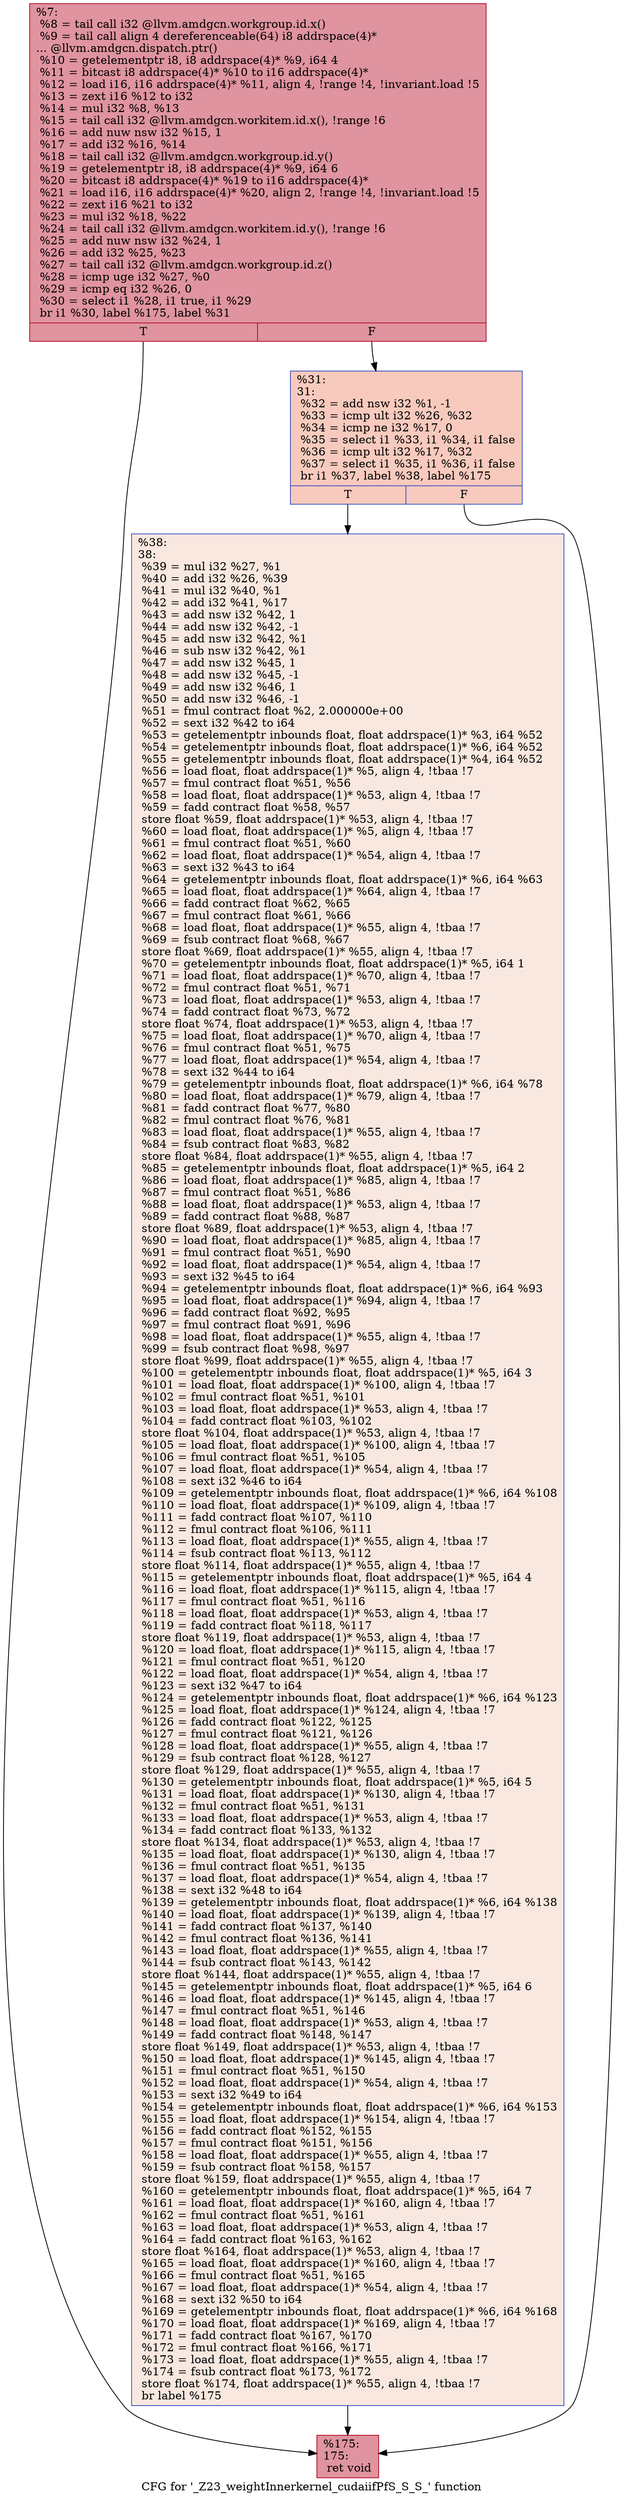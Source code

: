 digraph "CFG for '_Z23_weightInnerkernel_cudaiifPfS_S_S_' function" {
	label="CFG for '_Z23_weightInnerkernel_cudaiifPfS_S_S_' function";

	Node0x4b6f340 [shape=record,color="#b70d28ff", style=filled, fillcolor="#b70d2870",label="{%7:\l  %8 = tail call i32 @llvm.amdgcn.workgroup.id.x()\l  %9 = tail call align 4 dereferenceable(64) i8 addrspace(4)*\l... @llvm.amdgcn.dispatch.ptr()\l  %10 = getelementptr i8, i8 addrspace(4)* %9, i64 4\l  %11 = bitcast i8 addrspace(4)* %10 to i16 addrspace(4)*\l  %12 = load i16, i16 addrspace(4)* %11, align 4, !range !4, !invariant.load !5\l  %13 = zext i16 %12 to i32\l  %14 = mul i32 %8, %13\l  %15 = tail call i32 @llvm.amdgcn.workitem.id.x(), !range !6\l  %16 = add nuw nsw i32 %15, 1\l  %17 = add i32 %16, %14\l  %18 = tail call i32 @llvm.amdgcn.workgroup.id.y()\l  %19 = getelementptr i8, i8 addrspace(4)* %9, i64 6\l  %20 = bitcast i8 addrspace(4)* %19 to i16 addrspace(4)*\l  %21 = load i16, i16 addrspace(4)* %20, align 2, !range !4, !invariant.load !5\l  %22 = zext i16 %21 to i32\l  %23 = mul i32 %18, %22\l  %24 = tail call i32 @llvm.amdgcn.workitem.id.y(), !range !6\l  %25 = add nuw nsw i32 %24, 1\l  %26 = add i32 %25, %23\l  %27 = tail call i32 @llvm.amdgcn.workgroup.id.z()\l  %28 = icmp uge i32 %27, %0\l  %29 = icmp eq i32 %26, 0\l  %30 = select i1 %28, i1 true, i1 %29\l  br i1 %30, label %175, label %31\l|{<s0>T|<s1>F}}"];
	Node0x4b6f340:s0 -> Node0x4b73120;
	Node0x4b6f340:s1 -> Node0x4b731b0;
	Node0x4b731b0 [shape=record,color="#3d50c3ff", style=filled, fillcolor="#ef886b70",label="{%31:\l31:                                               \l  %32 = add nsw i32 %1, -1\l  %33 = icmp ult i32 %26, %32\l  %34 = icmp ne i32 %17, 0\l  %35 = select i1 %33, i1 %34, i1 false\l  %36 = icmp ult i32 %17, %32\l  %37 = select i1 %35, i1 %36, i1 false\l  br i1 %37, label %38, label %175\l|{<s0>T|<s1>F}}"];
	Node0x4b731b0:s0 -> Node0x4b71260;
	Node0x4b731b0:s1 -> Node0x4b73120;
	Node0x4b71260 [shape=record,color="#3d50c3ff", style=filled, fillcolor="#f1ccb870",label="{%38:\l38:                                               \l  %39 = mul i32 %27, %1\l  %40 = add i32 %26, %39\l  %41 = mul i32 %40, %1\l  %42 = add i32 %41, %17\l  %43 = add nsw i32 %42, 1\l  %44 = add nsw i32 %42, -1\l  %45 = add nsw i32 %42, %1\l  %46 = sub nsw i32 %42, %1\l  %47 = add nsw i32 %45, 1\l  %48 = add nsw i32 %45, -1\l  %49 = add nsw i32 %46, 1\l  %50 = add nsw i32 %46, -1\l  %51 = fmul contract float %2, 2.000000e+00\l  %52 = sext i32 %42 to i64\l  %53 = getelementptr inbounds float, float addrspace(1)* %3, i64 %52\l  %54 = getelementptr inbounds float, float addrspace(1)* %6, i64 %52\l  %55 = getelementptr inbounds float, float addrspace(1)* %4, i64 %52\l  %56 = load float, float addrspace(1)* %5, align 4, !tbaa !7\l  %57 = fmul contract float %51, %56\l  %58 = load float, float addrspace(1)* %53, align 4, !tbaa !7\l  %59 = fadd contract float %58, %57\l  store float %59, float addrspace(1)* %53, align 4, !tbaa !7\l  %60 = load float, float addrspace(1)* %5, align 4, !tbaa !7\l  %61 = fmul contract float %51, %60\l  %62 = load float, float addrspace(1)* %54, align 4, !tbaa !7\l  %63 = sext i32 %43 to i64\l  %64 = getelementptr inbounds float, float addrspace(1)* %6, i64 %63\l  %65 = load float, float addrspace(1)* %64, align 4, !tbaa !7\l  %66 = fadd contract float %62, %65\l  %67 = fmul contract float %61, %66\l  %68 = load float, float addrspace(1)* %55, align 4, !tbaa !7\l  %69 = fsub contract float %68, %67\l  store float %69, float addrspace(1)* %55, align 4, !tbaa !7\l  %70 = getelementptr inbounds float, float addrspace(1)* %5, i64 1\l  %71 = load float, float addrspace(1)* %70, align 4, !tbaa !7\l  %72 = fmul contract float %51, %71\l  %73 = load float, float addrspace(1)* %53, align 4, !tbaa !7\l  %74 = fadd contract float %73, %72\l  store float %74, float addrspace(1)* %53, align 4, !tbaa !7\l  %75 = load float, float addrspace(1)* %70, align 4, !tbaa !7\l  %76 = fmul contract float %51, %75\l  %77 = load float, float addrspace(1)* %54, align 4, !tbaa !7\l  %78 = sext i32 %44 to i64\l  %79 = getelementptr inbounds float, float addrspace(1)* %6, i64 %78\l  %80 = load float, float addrspace(1)* %79, align 4, !tbaa !7\l  %81 = fadd contract float %77, %80\l  %82 = fmul contract float %76, %81\l  %83 = load float, float addrspace(1)* %55, align 4, !tbaa !7\l  %84 = fsub contract float %83, %82\l  store float %84, float addrspace(1)* %55, align 4, !tbaa !7\l  %85 = getelementptr inbounds float, float addrspace(1)* %5, i64 2\l  %86 = load float, float addrspace(1)* %85, align 4, !tbaa !7\l  %87 = fmul contract float %51, %86\l  %88 = load float, float addrspace(1)* %53, align 4, !tbaa !7\l  %89 = fadd contract float %88, %87\l  store float %89, float addrspace(1)* %53, align 4, !tbaa !7\l  %90 = load float, float addrspace(1)* %85, align 4, !tbaa !7\l  %91 = fmul contract float %51, %90\l  %92 = load float, float addrspace(1)* %54, align 4, !tbaa !7\l  %93 = sext i32 %45 to i64\l  %94 = getelementptr inbounds float, float addrspace(1)* %6, i64 %93\l  %95 = load float, float addrspace(1)* %94, align 4, !tbaa !7\l  %96 = fadd contract float %92, %95\l  %97 = fmul contract float %91, %96\l  %98 = load float, float addrspace(1)* %55, align 4, !tbaa !7\l  %99 = fsub contract float %98, %97\l  store float %99, float addrspace(1)* %55, align 4, !tbaa !7\l  %100 = getelementptr inbounds float, float addrspace(1)* %5, i64 3\l  %101 = load float, float addrspace(1)* %100, align 4, !tbaa !7\l  %102 = fmul contract float %51, %101\l  %103 = load float, float addrspace(1)* %53, align 4, !tbaa !7\l  %104 = fadd contract float %103, %102\l  store float %104, float addrspace(1)* %53, align 4, !tbaa !7\l  %105 = load float, float addrspace(1)* %100, align 4, !tbaa !7\l  %106 = fmul contract float %51, %105\l  %107 = load float, float addrspace(1)* %54, align 4, !tbaa !7\l  %108 = sext i32 %46 to i64\l  %109 = getelementptr inbounds float, float addrspace(1)* %6, i64 %108\l  %110 = load float, float addrspace(1)* %109, align 4, !tbaa !7\l  %111 = fadd contract float %107, %110\l  %112 = fmul contract float %106, %111\l  %113 = load float, float addrspace(1)* %55, align 4, !tbaa !7\l  %114 = fsub contract float %113, %112\l  store float %114, float addrspace(1)* %55, align 4, !tbaa !7\l  %115 = getelementptr inbounds float, float addrspace(1)* %5, i64 4\l  %116 = load float, float addrspace(1)* %115, align 4, !tbaa !7\l  %117 = fmul contract float %51, %116\l  %118 = load float, float addrspace(1)* %53, align 4, !tbaa !7\l  %119 = fadd contract float %118, %117\l  store float %119, float addrspace(1)* %53, align 4, !tbaa !7\l  %120 = load float, float addrspace(1)* %115, align 4, !tbaa !7\l  %121 = fmul contract float %51, %120\l  %122 = load float, float addrspace(1)* %54, align 4, !tbaa !7\l  %123 = sext i32 %47 to i64\l  %124 = getelementptr inbounds float, float addrspace(1)* %6, i64 %123\l  %125 = load float, float addrspace(1)* %124, align 4, !tbaa !7\l  %126 = fadd contract float %122, %125\l  %127 = fmul contract float %121, %126\l  %128 = load float, float addrspace(1)* %55, align 4, !tbaa !7\l  %129 = fsub contract float %128, %127\l  store float %129, float addrspace(1)* %55, align 4, !tbaa !7\l  %130 = getelementptr inbounds float, float addrspace(1)* %5, i64 5\l  %131 = load float, float addrspace(1)* %130, align 4, !tbaa !7\l  %132 = fmul contract float %51, %131\l  %133 = load float, float addrspace(1)* %53, align 4, !tbaa !7\l  %134 = fadd contract float %133, %132\l  store float %134, float addrspace(1)* %53, align 4, !tbaa !7\l  %135 = load float, float addrspace(1)* %130, align 4, !tbaa !7\l  %136 = fmul contract float %51, %135\l  %137 = load float, float addrspace(1)* %54, align 4, !tbaa !7\l  %138 = sext i32 %48 to i64\l  %139 = getelementptr inbounds float, float addrspace(1)* %6, i64 %138\l  %140 = load float, float addrspace(1)* %139, align 4, !tbaa !7\l  %141 = fadd contract float %137, %140\l  %142 = fmul contract float %136, %141\l  %143 = load float, float addrspace(1)* %55, align 4, !tbaa !7\l  %144 = fsub contract float %143, %142\l  store float %144, float addrspace(1)* %55, align 4, !tbaa !7\l  %145 = getelementptr inbounds float, float addrspace(1)* %5, i64 6\l  %146 = load float, float addrspace(1)* %145, align 4, !tbaa !7\l  %147 = fmul contract float %51, %146\l  %148 = load float, float addrspace(1)* %53, align 4, !tbaa !7\l  %149 = fadd contract float %148, %147\l  store float %149, float addrspace(1)* %53, align 4, !tbaa !7\l  %150 = load float, float addrspace(1)* %145, align 4, !tbaa !7\l  %151 = fmul contract float %51, %150\l  %152 = load float, float addrspace(1)* %54, align 4, !tbaa !7\l  %153 = sext i32 %49 to i64\l  %154 = getelementptr inbounds float, float addrspace(1)* %6, i64 %153\l  %155 = load float, float addrspace(1)* %154, align 4, !tbaa !7\l  %156 = fadd contract float %152, %155\l  %157 = fmul contract float %151, %156\l  %158 = load float, float addrspace(1)* %55, align 4, !tbaa !7\l  %159 = fsub contract float %158, %157\l  store float %159, float addrspace(1)* %55, align 4, !tbaa !7\l  %160 = getelementptr inbounds float, float addrspace(1)* %5, i64 7\l  %161 = load float, float addrspace(1)* %160, align 4, !tbaa !7\l  %162 = fmul contract float %51, %161\l  %163 = load float, float addrspace(1)* %53, align 4, !tbaa !7\l  %164 = fadd contract float %163, %162\l  store float %164, float addrspace(1)* %53, align 4, !tbaa !7\l  %165 = load float, float addrspace(1)* %160, align 4, !tbaa !7\l  %166 = fmul contract float %51, %165\l  %167 = load float, float addrspace(1)* %54, align 4, !tbaa !7\l  %168 = sext i32 %50 to i64\l  %169 = getelementptr inbounds float, float addrspace(1)* %6, i64 %168\l  %170 = load float, float addrspace(1)* %169, align 4, !tbaa !7\l  %171 = fadd contract float %167, %170\l  %172 = fmul contract float %166, %171\l  %173 = load float, float addrspace(1)* %55, align 4, !tbaa !7\l  %174 = fsub contract float %173, %172\l  store float %174, float addrspace(1)* %55, align 4, !tbaa !7\l  br label %175\l}"];
	Node0x4b71260 -> Node0x4b73120;
	Node0x4b73120 [shape=record,color="#b70d28ff", style=filled, fillcolor="#b70d2870",label="{%175:\l175:                                              \l  ret void\l}"];
}

